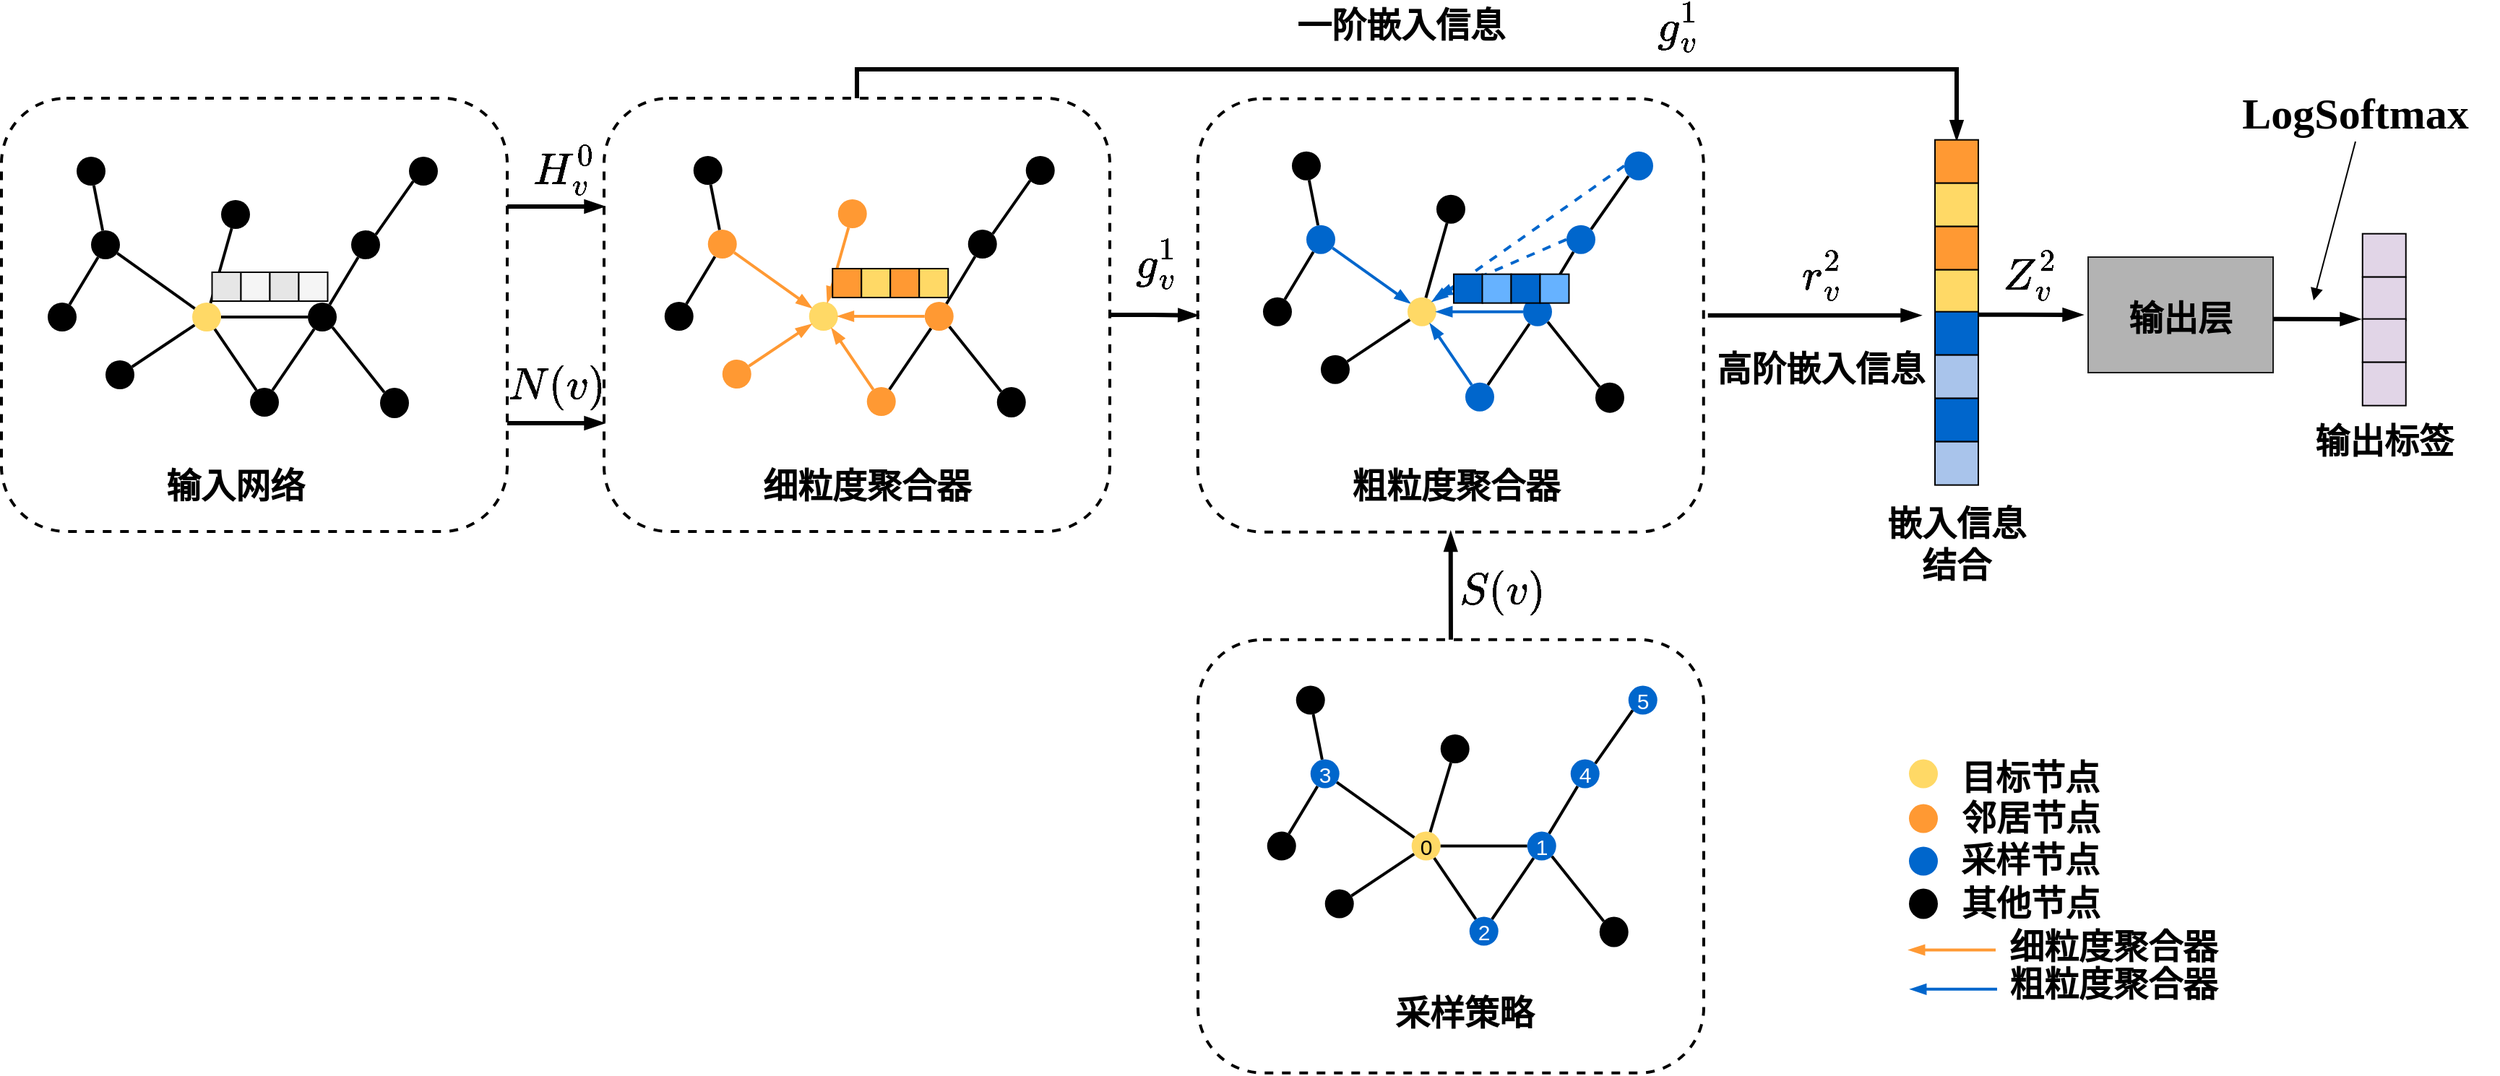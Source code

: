 <mxfile version="16.6.3" type="github">
  <diagram id="iieVheR3wLpvFdgMA_LG" name="Page-1">
    <mxGraphModel dx="1861" dy="934" grid="1" gridSize="10" guides="1" tooltips="1" connect="1" arrows="1" fold="1" page="1" pageScale="1" pageWidth="1654" pageHeight="1169" math="1" shadow="0">
      <root>
        <mxCell id="0" />
        <mxCell id="1" parent="0" />
        <mxCell id="rV2gyTp01KgFeFo_tIqa-158" value="" style="rounded=1;whiteSpace=wrap;html=1;fillColor=none;strokeWidth=2;dashed=1;" vertex="1" parent="1">
          <mxGeometry x="1197.87" y="510.33" width="350" height="300" as="geometry" />
        </mxCell>
        <mxCell id="rV2gyTp01KgFeFo_tIqa-159" value="" style="rounded=1;whiteSpace=wrap;html=1;fillColor=none;strokeWidth=2;shadow=0;sketch=0;glass=0;dashed=1;" vertex="1" parent="1">
          <mxGeometry x="787" y="510" width="350" height="300" as="geometry" />
        </mxCell>
        <mxCell id="rV2gyTp01KgFeFo_tIqa-160" value="" style="edgeStyle=none;rounded=0;orthogonalLoop=1;jettySize=auto;html=1;endArrow=none;endFill=0;fillColor=#e1d5e7;startArrow=none;startFill=0;strokeWidth=2;fillOpacity=100;" edge="1" parent="1" source="rV2gyTp01KgFeFo_tIqa-161" target="rV2gyTp01KgFeFo_tIqa-168">
          <mxGeometry relative="1" as="geometry" />
        </mxCell>
        <mxCell id="rV2gyTp01KgFeFo_tIqa-161" value="" style="ellipse;whiteSpace=wrap;html=1;strokeColor=none;fillColor=#FFD966;fillOpacity=100;" vertex="1" parent="1">
          <mxGeometry x="502" y="651.5" width="20" height="20" as="geometry" />
        </mxCell>
        <mxCell id="rV2gyTp01KgFeFo_tIqa-162" value="" style="rounded=0;orthogonalLoop=1;jettySize=auto;html=1;endArrow=none;endFill=0;fillColor=#e1d5e7;strokeWidth=2;startArrow=none;startFill=0;fillOpacity=100;" edge="1" parent="1" source="rV2gyTp01KgFeFo_tIqa-163" target="rV2gyTp01KgFeFo_tIqa-161">
          <mxGeometry relative="1" as="geometry" />
        </mxCell>
        <mxCell id="rV2gyTp01KgFeFo_tIqa-163" value="" style="ellipse;whiteSpace=wrap;html=1;strokeColor=none;fillOpacity=100;fillColor=#000000;" vertex="1" parent="1">
          <mxGeometry x="542" y="710.5" width="20" height="20" as="geometry" />
        </mxCell>
        <mxCell id="rV2gyTp01KgFeFo_tIqa-164" value="" style="edgeStyle=none;rounded=0;orthogonalLoop=1;jettySize=auto;html=1;endArrow=none;endFill=0;fillColor=#e1d5e7;startArrow=none;startFill=0;strokeWidth=2;fillOpacity=100;" edge="1" parent="1" source="rV2gyTp01KgFeFo_tIqa-166" target="rV2gyTp01KgFeFo_tIqa-161">
          <mxGeometry relative="1" as="geometry" />
        </mxCell>
        <mxCell id="rV2gyTp01KgFeFo_tIqa-165" value="" style="edgeStyle=none;rounded=0;orthogonalLoop=1;jettySize=auto;html=1;endArrow=none;endFill=0;fillColor=#e1d5e7;startArrow=none;startFill=0;strokeWidth=2;fillOpacity=100;" edge="1" parent="1" source="rV2gyTp01KgFeFo_tIqa-166" target="rV2gyTp01KgFeFo_tIqa-163">
          <mxGeometry relative="1" as="geometry" />
        </mxCell>
        <mxCell id="rV2gyTp01KgFeFo_tIqa-166" value="" style="ellipse;whiteSpace=wrap;html=1;strokeColor=none;fillOpacity=100;fillColor=#000000;" vertex="1" parent="1">
          <mxGeometry x="582" y="651.5" width="20" height="20" as="geometry" />
        </mxCell>
        <mxCell id="rV2gyTp01KgFeFo_tIqa-167" value="" style="edgeStyle=none;rounded=0;orthogonalLoop=1;jettySize=auto;html=1;endArrow=none;endFill=0;fillColor=#dae8fc;startArrow=none;startFill=0;strokeWidth=2;fillOpacity=100;" edge="1" parent="1" source="rV2gyTp01KgFeFo_tIqa-168" target="rV2gyTp01KgFeFo_tIqa-177">
          <mxGeometry relative="1" as="geometry" />
        </mxCell>
        <mxCell id="rV2gyTp01KgFeFo_tIqa-168" value="" style="ellipse;whiteSpace=wrap;html=1;strokeColor=none;fillOpacity=100;fillColor=#000000;" vertex="1" parent="1">
          <mxGeometry x="432" y="601.5" width="20" height="20" as="geometry" />
        </mxCell>
        <mxCell id="rV2gyTp01KgFeFo_tIqa-169" value="" style="edgeStyle=none;rounded=0;orthogonalLoop=1;jettySize=auto;html=1;endArrow=none;endFill=0;fillColor=#e1d5e7;strokeWidth=2;fillOpacity=100;" edge="1" parent="1" source="rV2gyTp01KgFeFo_tIqa-170" target="rV2gyTp01KgFeFo_tIqa-161">
          <mxGeometry relative="1" as="geometry" />
        </mxCell>
        <mxCell id="rV2gyTp01KgFeFo_tIqa-170" value="" style="ellipse;whiteSpace=wrap;html=1;strokeColor=none;fillOpacity=100;fillColor=#000000;" vertex="1" parent="1">
          <mxGeometry x="442" y="691.5" width="20" height="20" as="geometry" />
        </mxCell>
        <mxCell id="rV2gyTp01KgFeFo_tIqa-171" value="" style="edgeStyle=none;rounded=0;orthogonalLoop=1;jettySize=auto;html=1;endArrow=none;endFill=0;fillColor=#e1d5e7;strokeWidth=2;fillOpacity=100;" edge="1" parent="1" source="rV2gyTp01KgFeFo_tIqa-172" target="rV2gyTp01KgFeFo_tIqa-161">
          <mxGeometry relative="1" as="geometry" />
        </mxCell>
        <mxCell id="rV2gyTp01KgFeFo_tIqa-172" value="" style="ellipse;whiteSpace=wrap;html=1;strokeColor=none;fillOpacity=100;fillColor=#000000;" vertex="1" parent="1">
          <mxGeometry x="522" y="580.5" width="20" height="20" as="geometry" />
        </mxCell>
        <mxCell id="rV2gyTp01KgFeFo_tIqa-173" value="" style="edgeStyle=none;rounded=0;orthogonalLoop=1;jettySize=auto;html=1;endArrow=none;endFill=0;fillColor=#dae8fc;strokeWidth=2;fillOpacity=100;" edge="1" parent="1" source="rV2gyTp01KgFeFo_tIqa-174" target="rV2gyTp01KgFeFo_tIqa-168">
          <mxGeometry relative="1" as="geometry" />
        </mxCell>
        <mxCell id="rV2gyTp01KgFeFo_tIqa-174" value="" style="ellipse;whiteSpace=wrap;html=1;strokeColor=none;fillColor=#000000;direction=south;fillOpacity=100;" vertex="1" parent="1">
          <mxGeometry x="422" y="550.5" width="20" height="20" as="geometry" />
        </mxCell>
        <mxCell id="rV2gyTp01KgFeFo_tIqa-175" value="" style="edgeStyle=none;rounded=0;orthogonalLoop=1;jettySize=auto;html=1;endArrow=none;endFill=0;fillColor=#dae8fc;strokeWidth=2;fillOpacity=100;" edge="1" parent="1" source="rV2gyTp01KgFeFo_tIqa-176" target="rV2gyTp01KgFeFo_tIqa-166">
          <mxGeometry relative="1" as="geometry" />
        </mxCell>
        <mxCell id="rV2gyTp01KgFeFo_tIqa-176" value="" style="ellipse;whiteSpace=wrap;html=1;strokeColor=none;fillOpacity=100;fillColor=#000000;" vertex="1" parent="1">
          <mxGeometry x="612" y="601.5" width="20" height="20" as="geometry" />
        </mxCell>
        <mxCell id="rV2gyTp01KgFeFo_tIqa-177" value="" style="ellipse;whiteSpace=wrap;html=1;strokeColor=none;fillColor=#000000;fillOpacity=100;" vertex="1" parent="1">
          <mxGeometry x="402" y="651.5" width="20" height="20" as="geometry" />
        </mxCell>
        <mxCell id="rV2gyTp01KgFeFo_tIqa-178" value="" style="ellipse;whiteSpace=wrap;html=1;strokeColor=none;fillColor=#000000;fillOpacity=100;" vertex="1" parent="1">
          <mxGeometry x="632" y="710.5" width="20" height="21" as="geometry" />
        </mxCell>
        <mxCell id="rV2gyTp01KgFeFo_tIqa-179" value="" style="endArrow=none;html=1;strokeWidth=2;exitX=1;exitY=1;exitDx=0;exitDy=0;entryX=0;entryY=0;entryDx=0;entryDy=0;endFill=0;startArrow=none;startFill=0;fillOpacity=100;" edge="1" parent="1" source="rV2gyTp01KgFeFo_tIqa-166" target="rV2gyTp01KgFeFo_tIqa-178">
          <mxGeometry width="50" height="50" relative="1" as="geometry">
            <mxPoint x="602" y="700.5" as="sourcePoint" />
            <mxPoint x="637" y="744.5" as="targetPoint" />
          </mxGeometry>
        </mxCell>
        <mxCell id="rV2gyTp01KgFeFo_tIqa-180" value="" style="ellipse;whiteSpace=wrap;html=1;strokeColor=none;fillOpacity=100;fillColor=#000000;" vertex="1" parent="1">
          <mxGeometry x="652" y="550.5" width="20" height="20" as="geometry" />
        </mxCell>
        <mxCell id="rV2gyTp01KgFeFo_tIqa-181" value="" style="endArrow=none;startArrow=none;html=1;strokeWidth=2;exitX=1;exitY=0;exitDx=0;exitDy=0;entryX=0;entryY=1;entryDx=0;entryDy=0;startFill=0;endFill=0;fillOpacity=100;" edge="1" parent="1" source="rV2gyTp01KgFeFo_tIqa-176" target="rV2gyTp01KgFeFo_tIqa-180">
          <mxGeometry width="50" height="50" relative="1" as="geometry">
            <mxPoint x="642" y="621.5" as="sourcePoint" />
            <mxPoint x="692" y="571.5" as="targetPoint" />
          </mxGeometry>
        </mxCell>
        <mxCell id="rV2gyTp01KgFeFo_tIqa-182" style="edgeStyle=orthogonalEdgeStyle;rounded=0;orthogonalLoop=1;jettySize=auto;html=1;exitX=1;exitY=0.75;exitDx=0;exitDy=0;entryX=0;entryY=0.75;entryDx=0;entryDy=0;startArrow=none;startFill=0;endArrow=blockThin;endFill=1;strokeColor=#000000;strokeWidth=3;fillColor=#ffffff;" edge="1" parent="1" source="rV2gyTp01KgFeFo_tIqa-184" target="rV2gyTp01KgFeFo_tIqa-159">
          <mxGeometry relative="1" as="geometry" />
        </mxCell>
        <mxCell id="rV2gyTp01KgFeFo_tIqa-183" style="edgeStyle=orthogonalEdgeStyle;rounded=0;orthogonalLoop=1;jettySize=auto;html=1;exitX=1;exitY=0.25;exitDx=0;exitDy=0;entryX=0;entryY=0.25;entryDx=0;entryDy=0;startArrow=none;startFill=0;endArrow=blockThin;endFill=1;strokeColor=#000000;strokeWidth=3;fillColor=#ffffff;" edge="1" parent="1" source="rV2gyTp01KgFeFo_tIqa-184" target="rV2gyTp01KgFeFo_tIqa-159">
          <mxGeometry relative="1" as="geometry" />
        </mxCell>
        <mxCell id="rV2gyTp01KgFeFo_tIqa-184" value="" style="rounded=1;whiteSpace=wrap;html=1;fillColor=none;strokeWidth=2;dashed=1;" vertex="1" parent="1">
          <mxGeometry x="370" y="510" width="350" height="300" as="geometry" />
        </mxCell>
        <mxCell id="rV2gyTp01KgFeFo_tIqa-185" value="&lt;b&gt;&lt;font style=&quot;font-size: 24px&quot;&gt;输入网络&lt;/font&gt;&lt;/b&gt;" style="text;html=1;strokeColor=none;fillColor=none;align=center;verticalAlign=middle;whiteSpace=wrap;rounded=0;" vertex="1" parent="1">
          <mxGeometry x="418.25" y="768.83" width="227.5" height="20" as="geometry" />
        </mxCell>
        <mxCell id="rV2gyTp01KgFeFo_tIqa-186" value="&lt;b&gt;&lt;font style=&quot;font-size: 24px&quot;&gt;细粒度聚合器&lt;/font&gt;&lt;/b&gt;" style="text;html=1;strokeColor=none;fillColor=none;align=center;verticalAlign=middle;whiteSpace=wrap;rounded=0;" vertex="1" parent="1">
          <mxGeometry x="810" y="768.83" width="317.6" height="20" as="geometry" />
        </mxCell>
        <mxCell id="rV2gyTp01KgFeFo_tIqa-187" style="edgeStyle=orthogonalEdgeStyle;rounded=0;orthogonalLoop=1;jettySize=auto;html=1;exitX=0.5;exitY=0;exitDx=0;exitDy=0;entryX=0.5;entryY=0;entryDx=0;entryDy=0;startArrow=none;startFill=0;endArrow=blockThin;endFill=1;strokeColor=#000000;strokeWidth=3;fillColor=#ffffff;" edge="1" parent="1" source="rV2gyTp01KgFeFo_tIqa-159" target="rV2gyTp01KgFeFo_tIqa-193">
          <mxGeometry relative="1" as="geometry" />
        </mxCell>
        <mxCell id="rV2gyTp01KgFeFo_tIqa-188" style="edgeStyle=orthogonalEdgeStyle;rounded=0;orthogonalLoop=1;jettySize=auto;html=1;exitX=1;exitY=0.5;exitDx=0;exitDy=0;entryX=0;entryY=0.5;entryDx=0;entryDy=0;startArrow=none;startFill=0;endArrow=blockThin;endFill=1;strokeColor=#000000;strokeWidth=3;fillColor=#ffffff;" edge="1" parent="1" source="rV2gyTp01KgFeFo_tIqa-159" target="rV2gyTp01KgFeFo_tIqa-158">
          <mxGeometry relative="1" as="geometry" />
        </mxCell>
        <mxCell id="rV2gyTp01KgFeFo_tIqa-189" value="&lt;font size=&quot;1&quot;&gt;&lt;b style=&quot;font-size: 24px&quot;&gt;粗粒度聚合器&lt;/b&gt;&lt;/font&gt;" style="text;html=1;strokeColor=none;fillColor=none;align=center;verticalAlign=middle;whiteSpace=wrap;rounded=0;" vertex="1" parent="1">
          <mxGeometry x="1197.99" y="768.83" width="356.7" height="20" as="geometry" />
        </mxCell>
        <mxCell id="rV2gyTp01KgFeFo_tIqa-190" value="&lt;font size=&quot;1&quot;&gt;&lt;b style=&quot;font-size: 24px&quot;&gt;一阶嵌入信息&lt;/b&gt;&lt;/font&gt;" style="text;html=1;strokeColor=none;fillColor=none;align=center;verticalAlign=middle;whiteSpace=wrap;rounded=0;" vertex="1" parent="1">
          <mxGeometry x="1190" y="450" width="296.74" height="20" as="geometry" />
        </mxCell>
        <mxCell id="rV2gyTp01KgFeFo_tIqa-191" value="&lt;font face=&quot;Times New Roman&quot; size=&quot;1&quot;&gt;&lt;b style=&quot;font-size: 24px&quot;&gt;高阶嵌入信息&lt;/b&gt;&lt;/font&gt;" style="text;html=1;strokeColor=none;fillColor=none;align=center;verticalAlign=middle;whiteSpace=wrap;rounded=0;strokeWidth=4;" vertex="1" parent="1">
          <mxGeometry x="1554.21" y="687.83" width="150" height="20" as="geometry" />
        </mxCell>
        <mxCell id="rV2gyTp01KgFeFo_tIqa-192" value="&lt;font face=&quot;Times New Roman&quot; size=&quot;1&quot;&gt;&lt;b style=&quot;font-size: 24px&quot;&gt;嵌入信息结合&lt;/b&gt;&lt;/font&gt;" style="text;html=1;strokeColor=none;fillColor=none;align=center;verticalAlign=middle;whiteSpace=wrap;rounded=0;" vertex="1" parent="1">
          <mxGeometry x="1671.12" y="810" width="103.75" height="18.33" as="geometry" />
        </mxCell>
        <mxCell id="rV2gyTp01KgFeFo_tIqa-193" value="" style="whiteSpace=wrap;html=1;aspect=fixed;strokeWidth=1;fillColor=#FF9933;" vertex="1" parent="1">
          <mxGeometry x="1708" y="538.83" width="30" height="30" as="geometry" />
        </mxCell>
        <mxCell id="rV2gyTp01KgFeFo_tIqa-194" value="" style="whiteSpace=wrap;html=1;aspect=fixed;strokeWidth=1;fillColor=#FFD966;" vertex="1" parent="1">
          <mxGeometry x="1708" y="568.83" width="30" height="30" as="geometry" />
        </mxCell>
        <mxCell id="rV2gyTp01KgFeFo_tIqa-195" value="" style="whiteSpace=wrap;html=1;aspect=fixed;strokeWidth=1;fillColor=#FF9933;" vertex="1" parent="1">
          <mxGeometry x="1708" y="598.83" width="30" height="30" as="geometry" />
        </mxCell>
        <mxCell id="rV2gyTp01KgFeFo_tIqa-196" value="" style="whiteSpace=wrap;html=1;aspect=fixed;strokeWidth=1;fillColor=#FFD966;" vertex="1" parent="1">
          <mxGeometry x="1708" y="628.83" width="30" height="30" as="geometry" />
        </mxCell>
        <mxCell id="rV2gyTp01KgFeFo_tIqa-197" value="" style="whiteSpace=wrap;html=1;aspect=fixed;strokeWidth=1;fillColor=#0066CC;" vertex="1" parent="1">
          <mxGeometry x="1708" y="657.83" width="30" height="30" as="geometry" />
        </mxCell>
        <mxCell id="rV2gyTp01KgFeFo_tIqa-198" value="" style="whiteSpace=wrap;html=1;aspect=fixed;strokeWidth=1;fillColor=#A9C4EB;" vertex="1" parent="1">
          <mxGeometry x="1708" y="687.83" width="30" height="30" as="geometry" />
        </mxCell>
        <mxCell id="rV2gyTp01KgFeFo_tIqa-199" value="" style="whiteSpace=wrap;html=1;aspect=fixed;strokeWidth=1;fillColor=#0066CC;" vertex="1" parent="1">
          <mxGeometry x="1708" y="717.83" width="30" height="30" as="geometry" />
        </mxCell>
        <mxCell id="rV2gyTp01KgFeFo_tIqa-200" value="" style="whiteSpace=wrap;html=1;aspect=fixed;strokeWidth=1;fillColor=#A9C4EB;" vertex="1" parent="1">
          <mxGeometry x="1708" y="747.83" width="30" height="30" as="geometry" />
        </mxCell>
        <mxCell id="rV2gyTp01KgFeFo_tIqa-201" value="" style="whiteSpace=wrap;html=1;aspect=fixed;strokeWidth=1;fillColor=#e1d5e7;" vertex="1" parent="1">
          <mxGeometry x="2003.88" y="603.83" width="30" height="30" as="geometry" />
        </mxCell>
        <mxCell id="rV2gyTp01KgFeFo_tIqa-202" value="" style="whiteSpace=wrap;html=1;aspect=fixed;strokeWidth=1;fillColor=#e1d5e7;" vertex="1" parent="1">
          <mxGeometry x="2003.88" y="633.83" width="30" height="30" as="geometry" />
        </mxCell>
        <mxCell id="rV2gyTp01KgFeFo_tIqa-203" value="" style="whiteSpace=wrap;html=1;aspect=fixed;strokeWidth=1;fillColor=#e1d5e7;" vertex="1" parent="1">
          <mxGeometry x="2003.88" y="662.83" width="30" height="30" as="geometry" />
        </mxCell>
        <mxCell id="rV2gyTp01KgFeFo_tIqa-204" value="" style="whiteSpace=wrap;html=1;aspect=fixed;strokeWidth=1;fillColor=#e1d5e7;" vertex="1" parent="1">
          <mxGeometry x="2003.88" y="692.83" width="30" height="30" as="geometry" />
        </mxCell>
        <mxCell id="rV2gyTp01KgFeFo_tIqa-205" style="edgeStyle=orthogonalEdgeStyle;rounded=0;orthogonalLoop=1;jettySize=auto;html=1;exitX=0.5;exitY=1;exitDx=0;exitDy=0;entryX=0.5;entryY=0;entryDx=0;entryDy=0;startArrow=blockThin;startFill=1;endArrow=none;endFill=0;strokeColor=#000000;strokeWidth=3;fillColor=#ffffff;" edge="1" parent="1" source="rV2gyTp01KgFeFo_tIqa-158" target="rV2gyTp01KgFeFo_tIqa-207">
          <mxGeometry relative="1" as="geometry" />
        </mxCell>
        <mxCell id="rV2gyTp01KgFeFo_tIqa-206" style="edgeStyle=orthogonalEdgeStyle;rounded=0;orthogonalLoop=1;jettySize=auto;html=1;exitX=1;exitY=0.5;exitDx=0;exitDy=0;startArrow=none;startFill=0;endArrow=blockThin;endFill=1;strokeColor=#000000;strokeWidth=3;fillColor=#ffffff;" edge="1" parent="1">
          <mxGeometry relative="1" as="geometry">
            <mxPoint x="1698" y="660.333" as="targetPoint" />
            <mxPoint x="1550.87" y="660.33" as="sourcePoint" />
          </mxGeometry>
        </mxCell>
        <mxCell id="rV2gyTp01KgFeFo_tIqa-207" value="" style="rounded=1;whiteSpace=wrap;html=1;fillColor=none;strokeWidth=2;dashed=1;" vertex="1" parent="1">
          <mxGeometry x="1197.99" y="884.88" width="350" height="300" as="geometry" />
        </mxCell>
        <mxCell id="rV2gyTp01KgFeFo_tIqa-208" value="&lt;font face=&quot;Times New Roman&quot; size=&quot;1&quot;&gt;&lt;b style=&quot;font-size: 24px&quot;&gt;采样策略&lt;/b&gt;&lt;/font&gt;" style="text;html=1;strokeColor=none;fillColor=none;align=center;verticalAlign=middle;whiteSpace=wrap;rounded=0;" vertex="1" parent="1">
          <mxGeometry x="1252.1" y="1133.51" width="260.89" height="20" as="geometry" />
        </mxCell>
        <mxCell id="rV2gyTp01KgFeFo_tIqa-209" value="" style="edgeStyle=none;rounded=0;orthogonalLoop=1;jettySize=auto;html=1;endArrow=none;endFill=0;fillColor=#e1d5e7;startArrow=blockThin;startFill=1;strokeWidth=2;fillOpacity=100;strokeColor=#FF9933;" edge="1" parent="1" source="rV2gyTp01KgFeFo_tIqa-210" target="rV2gyTp01KgFeFo_tIqa-217">
          <mxGeometry relative="1" as="geometry" />
        </mxCell>
        <mxCell id="rV2gyTp01KgFeFo_tIqa-210" value="" style="ellipse;whiteSpace=wrap;html=1;strokeColor=none;fillColor=#FFD966;fillOpacity=100;" vertex="1" parent="1">
          <mxGeometry x="928.87" y="651" width="20" height="20" as="geometry" />
        </mxCell>
        <mxCell id="rV2gyTp01KgFeFo_tIqa-211" value="" style="rounded=0;orthogonalLoop=1;jettySize=auto;html=1;endArrow=blockThin;endFill=1;fillColor=#e1d5e7;strokeWidth=2;startArrow=none;startFill=0;fillOpacity=100;strokeColor=#FF9933;" edge="1" parent="1" source="rV2gyTp01KgFeFo_tIqa-212" target="rV2gyTp01KgFeFo_tIqa-210">
          <mxGeometry relative="1" as="geometry" />
        </mxCell>
        <mxCell id="rV2gyTp01KgFeFo_tIqa-212" value="" style="ellipse;whiteSpace=wrap;html=1;strokeColor=none;fillOpacity=100;fillColor=#FF9933;" vertex="1" parent="1">
          <mxGeometry x="968.87" y="710" width="20" height="20" as="geometry" />
        </mxCell>
        <mxCell id="rV2gyTp01KgFeFo_tIqa-213" value="" style="edgeStyle=none;rounded=0;orthogonalLoop=1;jettySize=auto;html=1;endArrow=blockThin;endFill=1;fillColor=#e1d5e7;startArrow=none;startFill=0;strokeWidth=2;fillOpacity=100;strokeColor=#FF9933;" edge="1" parent="1" source="rV2gyTp01KgFeFo_tIqa-215" target="rV2gyTp01KgFeFo_tIqa-210">
          <mxGeometry relative="1" as="geometry" />
        </mxCell>
        <mxCell id="rV2gyTp01KgFeFo_tIqa-214" value="" style="edgeStyle=none;rounded=0;orthogonalLoop=1;jettySize=auto;html=1;endArrow=none;endFill=0;fillColor=#e1d5e7;startArrow=none;startFill=0;strokeWidth=2;fillOpacity=100;" edge="1" parent="1" source="rV2gyTp01KgFeFo_tIqa-215" target="rV2gyTp01KgFeFo_tIqa-212">
          <mxGeometry relative="1" as="geometry" />
        </mxCell>
        <mxCell id="rV2gyTp01KgFeFo_tIqa-215" value="" style="ellipse;whiteSpace=wrap;html=1;strokeColor=none;fillOpacity=100;fillColor=#FF9933;" vertex="1" parent="1">
          <mxGeometry x="1008.87" y="651" width="20" height="20" as="geometry" />
        </mxCell>
        <mxCell id="rV2gyTp01KgFeFo_tIqa-216" value="" style="edgeStyle=none;rounded=0;orthogonalLoop=1;jettySize=auto;html=1;endArrow=none;endFill=0;fillColor=#dae8fc;startArrow=none;startFill=0;strokeWidth=2;fillOpacity=100;" edge="1" parent="1" source="rV2gyTp01KgFeFo_tIqa-217" target="rV2gyTp01KgFeFo_tIqa-226">
          <mxGeometry relative="1" as="geometry" />
        </mxCell>
        <mxCell id="rV2gyTp01KgFeFo_tIqa-217" value="" style="ellipse;whiteSpace=wrap;html=1;strokeColor=none;fillOpacity=100;fillColor=#FF9933;" vertex="1" parent="1">
          <mxGeometry x="858.87" y="601" width="20" height="20" as="geometry" />
        </mxCell>
        <mxCell id="rV2gyTp01KgFeFo_tIqa-218" value="" style="edgeStyle=none;rounded=0;orthogonalLoop=1;jettySize=auto;html=1;endArrow=blockThin;endFill=1;fillColor=#e1d5e7;strokeWidth=2;fillOpacity=100;strokeColor=#FF9933;" edge="1" parent="1" source="rV2gyTp01KgFeFo_tIqa-219" target="rV2gyTp01KgFeFo_tIqa-210">
          <mxGeometry relative="1" as="geometry" />
        </mxCell>
        <mxCell id="rV2gyTp01KgFeFo_tIqa-219" value="" style="ellipse;whiteSpace=wrap;html=1;strokeColor=none;fillOpacity=100;fillColor=#FF9933;" vertex="1" parent="1">
          <mxGeometry x="868.87" y="691" width="20" height="20" as="geometry" />
        </mxCell>
        <mxCell id="rV2gyTp01KgFeFo_tIqa-220" value="" style="edgeStyle=none;rounded=0;orthogonalLoop=1;jettySize=auto;html=1;endArrow=blockThin;endFill=1;fillColor=#e1d5e7;strokeWidth=2;fillOpacity=100;strokeColor=#FF9933;" edge="1" parent="1" source="rV2gyTp01KgFeFo_tIqa-221" target="rV2gyTp01KgFeFo_tIqa-210">
          <mxGeometry relative="1" as="geometry" />
        </mxCell>
        <mxCell id="rV2gyTp01KgFeFo_tIqa-221" value="" style="ellipse;whiteSpace=wrap;html=1;strokeColor=none;fillOpacity=100;fillColor=#FF9933;" vertex="1" parent="1">
          <mxGeometry x="948.87" y="580" width="20" height="20" as="geometry" />
        </mxCell>
        <mxCell id="rV2gyTp01KgFeFo_tIqa-222" value="" style="edgeStyle=none;rounded=0;orthogonalLoop=1;jettySize=auto;html=1;endArrow=none;endFill=0;fillColor=#dae8fc;strokeWidth=2;fillOpacity=100;" edge="1" parent="1" source="rV2gyTp01KgFeFo_tIqa-223" target="rV2gyTp01KgFeFo_tIqa-217">
          <mxGeometry relative="1" as="geometry" />
        </mxCell>
        <mxCell id="rV2gyTp01KgFeFo_tIqa-223" value="" style="ellipse;whiteSpace=wrap;html=1;strokeColor=none;fillColor=#000000;direction=south;fillOpacity=100;" vertex="1" parent="1">
          <mxGeometry x="848.87" y="550" width="20" height="20" as="geometry" />
        </mxCell>
        <mxCell id="rV2gyTp01KgFeFo_tIqa-224" value="" style="edgeStyle=none;rounded=0;orthogonalLoop=1;jettySize=auto;html=1;endArrow=none;endFill=0;fillColor=#dae8fc;strokeWidth=2;fillOpacity=100;" edge="1" parent="1" source="rV2gyTp01KgFeFo_tIqa-225" target="rV2gyTp01KgFeFo_tIqa-215">
          <mxGeometry relative="1" as="geometry" />
        </mxCell>
        <mxCell id="rV2gyTp01KgFeFo_tIqa-225" value="" style="ellipse;whiteSpace=wrap;html=1;strokeColor=none;fillOpacity=100;fillColor=#000000;" vertex="1" parent="1">
          <mxGeometry x="1038.87" y="601" width="20" height="20" as="geometry" />
        </mxCell>
        <mxCell id="rV2gyTp01KgFeFo_tIqa-226" value="" style="ellipse;whiteSpace=wrap;html=1;strokeColor=none;fillColor=#000000;fillOpacity=100;" vertex="1" parent="1">
          <mxGeometry x="828.87" y="651" width="20" height="20" as="geometry" />
        </mxCell>
        <mxCell id="rV2gyTp01KgFeFo_tIqa-227" value="" style="ellipse;whiteSpace=wrap;html=1;strokeColor=none;fillColor=#000000;fillOpacity=100;" vertex="1" parent="1">
          <mxGeometry x="1058.87" y="710" width="20" height="21" as="geometry" />
        </mxCell>
        <mxCell id="rV2gyTp01KgFeFo_tIqa-228" value="" style="endArrow=none;html=1;strokeWidth=2;exitX=1;exitY=1;exitDx=0;exitDy=0;entryX=0;entryY=0;entryDx=0;entryDy=0;endFill=0;startArrow=none;startFill=0;fillOpacity=100;" edge="1" parent="1" source="rV2gyTp01KgFeFo_tIqa-215" target="rV2gyTp01KgFeFo_tIqa-227">
          <mxGeometry width="50" height="50" relative="1" as="geometry">
            <mxPoint x="1028.87" y="700" as="sourcePoint" />
            <mxPoint x="1063.87" y="744" as="targetPoint" />
          </mxGeometry>
        </mxCell>
        <mxCell id="rV2gyTp01KgFeFo_tIqa-229" value="" style="ellipse;whiteSpace=wrap;html=1;strokeColor=none;fillOpacity=100;fillColor=#000000;" vertex="1" parent="1">
          <mxGeometry x="1078.87" y="550" width="20" height="20" as="geometry" />
        </mxCell>
        <mxCell id="rV2gyTp01KgFeFo_tIqa-230" value="" style="endArrow=none;startArrow=none;html=1;strokeWidth=2;exitX=1;exitY=0;exitDx=0;exitDy=0;entryX=0;entryY=1;entryDx=0;entryDy=0;startFill=0;endFill=0;fillOpacity=100;" edge="1" parent="1" source="rV2gyTp01KgFeFo_tIqa-225" target="rV2gyTp01KgFeFo_tIqa-229">
          <mxGeometry width="50" height="50" relative="1" as="geometry">
            <mxPoint x="1068.87" y="621" as="sourcePoint" />
            <mxPoint x="1118.87" y="571" as="targetPoint" />
          </mxGeometry>
        </mxCell>
        <mxCell id="rV2gyTp01KgFeFo_tIqa-231" value="" style="edgeStyle=none;rounded=0;orthogonalLoop=1;jettySize=auto;html=1;endArrow=none;endFill=0;fillColor=#e1d5e7;startArrow=blockThin;startFill=1;strokeWidth=2;fillOpacity=100;strokeColor=#0066CC;" edge="1" parent="1" source="rV2gyTp01KgFeFo_tIqa-232" target="rV2gyTp01KgFeFo_tIqa-239">
          <mxGeometry relative="1" as="geometry" />
        </mxCell>
        <mxCell id="rV2gyTp01KgFeFo_tIqa-232" value="" style="ellipse;whiteSpace=wrap;html=1;strokeColor=none;fillColor=#FFD966;fillOpacity=100;" vertex="1" parent="1">
          <mxGeometry x="1342.99" y="647.83" width="20" height="20" as="geometry" />
        </mxCell>
        <mxCell id="rV2gyTp01KgFeFo_tIqa-233" value="" style="rounded=0;orthogonalLoop=1;jettySize=auto;html=1;endArrow=blockThin;endFill=1;fillColor=#e1d5e7;strokeWidth=2;fillOpacity=100;strokeColor=#0066CC;" edge="1" parent="1" source="rV2gyTp01KgFeFo_tIqa-234" target="rV2gyTp01KgFeFo_tIqa-232">
          <mxGeometry relative="1" as="geometry" />
        </mxCell>
        <mxCell id="rV2gyTp01KgFeFo_tIqa-234" value="" style="ellipse;whiteSpace=wrap;html=1;strokeColor=none;fillColor=#0066CC;fillOpacity=100;" vertex="1" parent="1">
          <mxGeometry x="1382.99" y="706.83" width="20" height="20" as="geometry" />
        </mxCell>
        <mxCell id="rV2gyTp01KgFeFo_tIqa-235" value="" style="edgeStyle=none;rounded=0;orthogonalLoop=1;jettySize=auto;html=1;endArrow=blockThin;endFill=1;fillColor=#e1d5e7;startArrow=none;startFill=0;strokeWidth=2;fillOpacity=100;strokeColor=#0066CC;" edge="1" parent="1" source="rV2gyTp01KgFeFo_tIqa-237" target="rV2gyTp01KgFeFo_tIqa-232">
          <mxGeometry relative="1" as="geometry" />
        </mxCell>
        <mxCell id="rV2gyTp01KgFeFo_tIqa-236" value="" style="edgeStyle=none;rounded=0;orthogonalLoop=1;jettySize=auto;html=1;endArrow=none;endFill=0;fillColor=#e1d5e7;startArrow=none;startFill=0;strokeWidth=2;fillOpacity=100;" edge="1" parent="1" source="rV2gyTp01KgFeFo_tIqa-237" target="rV2gyTp01KgFeFo_tIqa-234">
          <mxGeometry relative="1" as="geometry" />
        </mxCell>
        <mxCell id="rV2gyTp01KgFeFo_tIqa-237" value="" style="ellipse;whiteSpace=wrap;html=1;strokeColor=none;fillColor=#0066CC;fillOpacity=100;" vertex="1" parent="1">
          <mxGeometry x="1422.99" y="647.83" width="20" height="20" as="geometry" />
        </mxCell>
        <mxCell id="rV2gyTp01KgFeFo_tIqa-238" value="" style="edgeStyle=none;rounded=0;orthogonalLoop=1;jettySize=auto;html=1;endArrow=none;endFill=0;fillColor=#dae8fc;startArrow=none;startFill=0;strokeWidth=2;fillOpacity=100;" edge="1" parent="1" source="rV2gyTp01KgFeFo_tIqa-239" target="rV2gyTp01KgFeFo_tIqa-248">
          <mxGeometry relative="1" as="geometry" />
        </mxCell>
        <mxCell id="rV2gyTp01KgFeFo_tIqa-239" value="" style="ellipse;whiteSpace=wrap;html=1;strokeColor=none;fillColor=#0066CC;fillOpacity=100;" vertex="1" parent="1">
          <mxGeometry x="1272.99" y="597.83" width="20" height="20" as="geometry" />
        </mxCell>
        <mxCell id="rV2gyTp01KgFeFo_tIqa-240" value="" style="edgeStyle=none;rounded=0;orthogonalLoop=1;jettySize=auto;html=1;endArrow=none;endFill=0;fillColor=#e1d5e7;strokeWidth=2;fillOpacity=100;" edge="1" parent="1" source="rV2gyTp01KgFeFo_tIqa-241" target="rV2gyTp01KgFeFo_tIqa-232">
          <mxGeometry relative="1" as="geometry" />
        </mxCell>
        <mxCell id="rV2gyTp01KgFeFo_tIqa-241" value="" style="ellipse;whiteSpace=wrap;html=1;strokeColor=none;fillColor=#000000;fillOpacity=100;" vertex="1" parent="1">
          <mxGeometry x="1282.99" y="687.83" width="20" height="20" as="geometry" />
        </mxCell>
        <mxCell id="rV2gyTp01KgFeFo_tIqa-242" value="" style="edgeStyle=none;rounded=0;orthogonalLoop=1;jettySize=auto;html=1;endArrow=none;endFill=0;fillColor=#e1d5e7;strokeWidth=2;fillOpacity=100;" edge="1" parent="1" source="rV2gyTp01KgFeFo_tIqa-243" target="rV2gyTp01KgFeFo_tIqa-232">
          <mxGeometry relative="1" as="geometry" />
        </mxCell>
        <mxCell id="rV2gyTp01KgFeFo_tIqa-243" value="" style="ellipse;whiteSpace=wrap;html=1;strokeColor=none;fillColor=#000000;fillOpacity=100;" vertex="1" parent="1">
          <mxGeometry x="1362.99" y="576.83" width="20" height="20" as="geometry" />
        </mxCell>
        <mxCell id="rV2gyTp01KgFeFo_tIqa-244" value="" style="edgeStyle=none;rounded=0;orthogonalLoop=1;jettySize=auto;html=1;endArrow=none;endFill=0;fillColor=#dae8fc;strokeWidth=2;fillOpacity=100;" edge="1" parent="1" source="rV2gyTp01KgFeFo_tIqa-245" target="rV2gyTp01KgFeFo_tIqa-239">
          <mxGeometry relative="1" as="geometry" />
        </mxCell>
        <mxCell id="rV2gyTp01KgFeFo_tIqa-245" value="" style="ellipse;whiteSpace=wrap;html=1;strokeColor=none;fillColor=#000000;direction=south;fillOpacity=100;" vertex="1" parent="1">
          <mxGeometry x="1262.99" y="546.83" width="20" height="20" as="geometry" />
        </mxCell>
        <mxCell id="rV2gyTp01KgFeFo_tIqa-246" value="" style="edgeStyle=none;rounded=0;orthogonalLoop=1;jettySize=auto;html=1;endArrow=none;endFill=0;fillColor=#dae8fc;strokeWidth=2;fillOpacity=100;" edge="1" parent="1" source="rV2gyTp01KgFeFo_tIqa-247" target="rV2gyTp01KgFeFo_tIqa-237">
          <mxGeometry relative="1" as="geometry" />
        </mxCell>
        <mxCell id="rV2gyTp01KgFeFo_tIqa-247" value="" style="ellipse;whiteSpace=wrap;html=1;strokeColor=none;fillColor=#0066CC;fillOpacity=100;" vertex="1" parent="1">
          <mxGeometry x="1452.99" y="597.83" width="20" height="20" as="geometry" />
        </mxCell>
        <mxCell id="rV2gyTp01KgFeFo_tIqa-248" value="" style="ellipse;whiteSpace=wrap;html=1;strokeColor=none;fillColor=#000000;fillOpacity=100;" vertex="1" parent="1">
          <mxGeometry x="1242.99" y="647.83" width="20" height="20" as="geometry" />
        </mxCell>
        <mxCell id="rV2gyTp01KgFeFo_tIqa-249" value="" style="ellipse;whiteSpace=wrap;html=1;strokeColor=none;fillColor=#000000;fillOpacity=100;" vertex="1" parent="1">
          <mxGeometry x="1472.99" y="706.83" width="20" height="21" as="geometry" />
        </mxCell>
        <mxCell id="rV2gyTp01KgFeFo_tIqa-250" value="" style="endArrow=none;html=1;strokeWidth=2;exitX=1;exitY=1;exitDx=0;exitDy=0;entryX=0;entryY=0;entryDx=0;entryDy=0;endFill=0;startArrow=none;startFill=0;fillOpacity=100;" edge="1" parent="1" source="rV2gyTp01KgFeFo_tIqa-237" target="rV2gyTp01KgFeFo_tIqa-249">
          <mxGeometry width="50" height="50" relative="1" as="geometry">
            <mxPoint x="1442.99" y="696.83" as="sourcePoint" />
            <mxPoint x="1477.99" y="740.83" as="targetPoint" />
          </mxGeometry>
        </mxCell>
        <mxCell id="rV2gyTp01KgFeFo_tIqa-251" value="" style="ellipse;whiteSpace=wrap;html=1;strokeColor=none;fillColor=#0066CC;fillOpacity=100;" vertex="1" parent="1">
          <mxGeometry x="1492.99" y="546.83" width="20" height="20" as="geometry" />
        </mxCell>
        <mxCell id="rV2gyTp01KgFeFo_tIqa-252" value="" style="endArrow=none;startArrow=none;html=1;strokeWidth=2;exitX=1;exitY=0;exitDx=0;exitDy=0;entryX=0;entryY=1;entryDx=0;entryDy=0;startFill=0;endFill=0;fillOpacity=100;" edge="1" parent="1" source="rV2gyTp01KgFeFo_tIqa-247" target="rV2gyTp01KgFeFo_tIqa-251">
          <mxGeometry width="50" height="50" relative="1" as="geometry">
            <mxPoint x="1482.99" y="617.83" as="sourcePoint" />
            <mxPoint x="1532.99" y="567.83" as="targetPoint" />
          </mxGeometry>
        </mxCell>
        <mxCell id="rV2gyTp01KgFeFo_tIqa-253" value="" style="endArrow=blockThin;html=1;strokeWidth=2;exitX=0;exitY=0.5;exitDx=0;exitDy=0;endFill=1;dashed=1;fillOpacity=100;strokeColor=#0066CC;" edge="1" parent="1" source="rV2gyTp01KgFeFo_tIqa-247">
          <mxGeometry width="50" height="50" relative="1" as="geometry">
            <mxPoint x="1252.99" y="736.83" as="sourcePoint" />
            <mxPoint x="1362.99" y="646.83" as="targetPoint" />
          </mxGeometry>
        </mxCell>
        <mxCell id="rV2gyTp01KgFeFo_tIqa-254" value="" style="endArrow=blockThin;html=1;strokeWidth=2;exitX=0;exitY=0.5;exitDx=0;exitDy=0;endFill=1;dashed=1;entryX=1;entryY=0;entryDx=0;entryDy=0;fillOpacity=100;strokeColor=#0066CC;" edge="1" parent="1" source="rV2gyTp01KgFeFo_tIqa-251" target="rV2gyTp01KgFeFo_tIqa-232">
          <mxGeometry width="50" height="50" relative="1" as="geometry">
            <mxPoint x="1462.99" y="617.83" as="sourcePoint" />
            <mxPoint x="1372.99" y="656.83" as="targetPoint" />
          </mxGeometry>
        </mxCell>
        <mxCell id="rV2gyTp01KgFeFo_tIqa-255" value="" style="edgeStyle=none;rounded=0;orthogonalLoop=1;jettySize=auto;html=1;endArrow=none;endFill=0;fillColor=#e1d5e7;startArrow=none;startFill=0;strokeWidth=2;" edge="1" parent="1" source="rV2gyTp01KgFeFo_tIqa-256" target="rV2gyTp01KgFeFo_tIqa-263">
          <mxGeometry relative="1" as="geometry" />
        </mxCell>
        <mxCell id="rV2gyTp01KgFeFo_tIqa-256" value="&lt;font style=&quot;font-size: 15px&quot;&gt;0&lt;/font&gt;" style="ellipse;whiteSpace=wrap;html=1;strokeColor=none;fillColor=#FFD966;" vertex="1" parent="1">
          <mxGeometry x="1345.86" y="1017.76" width="20" height="20" as="geometry" />
        </mxCell>
        <mxCell id="rV2gyTp01KgFeFo_tIqa-257" value="" style="rounded=0;orthogonalLoop=1;jettySize=auto;html=1;endArrow=none;endFill=0;fillColor=#e1d5e7;strokeWidth=2;" edge="1" parent="1" source="rV2gyTp01KgFeFo_tIqa-258" target="rV2gyTp01KgFeFo_tIqa-256">
          <mxGeometry relative="1" as="geometry" />
        </mxCell>
        <mxCell id="rV2gyTp01KgFeFo_tIqa-258" value="&lt;font color=&quot;#ffffff&quot; style=&quot;font-size: 15px&quot;&gt;2&lt;/font&gt;" style="ellipse;whiteSpace=wrap;html=1;strokeColor=none;fillColor=#0066CC;" vertex="1" parent="1">
          <mxGeometry x="1385.86" y="1076.76" width="20" height="20" as="geometry" />
        </mxCell>
        <mxCell id="rV2gyTp01KgFeFo_tIqa-259" value="" style="edgeStyle=none;rounded=0;orthogonalLoop=1;jettySize=auto;html=1;endArrow=none;endFill=0;fillColor=#e1d5e7;startArrow=none;startFill=0;strokeWidth=2;" edge="1" parent="1" source="rV2gyTp01KgFeFo_tIqa-261" target="rV2gyTp01KgFeFo_tIqa-256">
          <mxGeometry relative="1" as="geometry" />
        </mxCell>
        <mxCell id="rV2gyTp01KgFeFo_tIqa-260" value="" style="edgeStyle=none;rounded=0;orthogonalLoop=1;jettySize=auto;html=1;endArrow=none;endFill=0;fillColor=#e1d5e7;startArrow=none;startFill=0;strokeWidth=2;" edge="1" parent="1" source="rV2gyTp01KgFeFo_tIqa-261" target="rV2gyTp01KgFeFo_tIqa-258">
          <mxGeometry relative="1" as="geometry" />
        </mxCell>
        <mxCell id="rV2gyTp01KgFeFo_tIqa-261" value="&lt;font style=&quot;font-size: 15px&quot; color=&quot;#ffffff&quot;&gt;1&lt;/font&gt;" style="ellipse;whiteSpace=wrap;html=1;strokeColor=none;fillColor=#0066CC;" vertex="1" parent="1">
          <mxGeometry x="1425.86" y="1017.76" width="20" height="20" as="geometry" />
        </mxCell>
        <mxCell id="rV2gyTp01KgFeFo_tIqa-262" value="" style="edgeStyle=none;rounded=0;orthogonalLoop=1;jettySize=auto;html=1;endArrow=none;endFill=0;fillColor=#dae8fc;startArrow=none;startFill=0;strokeWidth=2;" edge="1" parent="1" source="rV2gyTp01KgFeFo_tIqa-263" target="rV2gyTp01KgFeFo_tIqa-272">
          <mxGeometry relative="1" as="geometry" />
        </mxCell>
        <mxCell id="rV2gyTp01KgFeFo_tIqa-263" value="&lt;font style=&quot;font-size: 15px&quot; color=&quot;#ffffff&quot;&gt;3&lt;/font&gt;" style="ellipse;whiteSpace=wrap;html=1;strokeColor=none;fillColor=#0066CC;" vertex="1" parent="1">
          <mxGeometry x="1275.86" y="967.76" width="20" height="20" as="geometry" />
        </mxCell>
        <mxCell id="rV2gyTp01KgFeFo_tIqa-264" value="" style="edgeStyle=none;rounded=0;orthogonalLoop=1;jettySize=auto;html=1;endArrow=none;endFill=0;fillColor=#e1d5e7;strokeWidth=2;" edge="1" parent="1" source="rV2gyTp01KgFeFo_tIqa-265" target="rV2gyTp01KgFeFo_tIqa-256">
          <mxGeometry relative="1" as="geometry" />
        </mxCell>
        <mxCell id="rV2gyTp01KgFeFo_tIqa-265" value="" style="ellipse;whiteSpace=wrap;html=1;strokeColor=none;fillColor=#000000;" vertex="1" parent="1">
          <mxGeometry x="1285.86" y="1057.76" width="20" height="20" as="geometry" />
        </mxCell>
        <mxCell id="rV2gyTp01KgFeFo_tIqa-266" value="" style="edgeStyle=none;rounded=0;orthogonalLoop=1;jettySize=auto;html=1;endArrow=none;endFill=0;fillColor=#e1d5e7;strokeWidth=2;" edge="1" parent="1" source="rV2gyTp01KgFeFo_tIqa-267" target="rV2gyTp01KgFeFo_tIqa-256">
          <mxGeometry relative="1" as="geometry" />
        </mxCell>
        <mxCell id="rV2gyTp01KgFeFo_tIqa-267" value="" style="ellipse;whiteSpace=wrap;html=1;strokeColor=none;fillColor=#000000;" vertex="1" parent="1">
          <mxGeometry x="1365.86" y="950.51" width="20" height="20" as="geometry" />
        </mxCell>
        <mxCell id="rV2gyTp01KgFeFo_tIqa-268" value="" style="edgeStyle=none;rounded=0;orthogonalLoop=1;jettySize=auto;html=1;endArrow=none;endFill=0;fillColor=#dae8fc;strokeWidth=2;" edge="1" parent="1" source="rV2gyTp01KgFeFo_tIqa-269" target="rV2gyTp01KgFeFo_tIqa-263">
          <mxGeometry relative="1" as="geometry" />
        </mxCell>
        <mxCell id="rV2gyTp01KgFeFo_tIqa-269" value="" style="ellipse;whiteSpace=wrap;html=1;strokeColor=none;fillColor=#000000;direction=south;" vertex="1" parent="1">
          <mxGeometry x="1265.86" y="916.76" width="20" height="20" as="geometry" />
        </mxCell>
        <mxCell id="rV2gyTp01KgFeFo_tIqa-270" value="" style="edgeStyle=none;rounded=0;orthogonalLoop=1;jettySize=auto;html=1;endArrow=none;endFill=0;fillColor=#dae8fc;strokeWidth=2;" edge="1" parent="1" source="rV2gyTp01KgFeFo_tIqa-271" target="rV2gyTp01KgFeFo_tIqa-261">
          <mxGeometry relative="1" as="geometry" />
        </mxCell>
        <mxCell id="rV2gyTp01KgFeFo_tIqa-271" value="&lt;font style=&quot;font-size: 15px&quot; color=&quot;#ffffff&quot;&gt;4&lt;/font&gt;" style="ellipse;whiteSpace=wrap;html=1;strokeColor=none;fillColor=#0066CC;" vertex="1" parent="1">
          <mxGeometry x="1455.86" y="967.76" width="20" height="20" as="geometry" />
        </mxCell>
        <mxCell id="rV2gyTp01KgFeFo_tIqa-272" value="" style="ellipse;whiteSpace=wrap;html=1;strokeColor=none;fillColor=#000000;" vertex="1" parent="1">
          <mxGeometry x="1245.86" y="1017.76" width="20" height="20" as="geometry" />
        </mxCell>
        <mxCell id="rV2gyTp01KgFeFo_tIqa-273" value="" style="ellipse;whiteSpace=wrap;html=1;strokeColor=none;fillColor=#000000;" vertex="1" parent="1">
          <mxGeometry x="1475.86" y="1076.76" width="20" height="21" as="geometry" />
        </mxCell>
        <mxCell id="rV2gyTp01KgFeFo_tIqa-274" value="" style="endArrow=none;html=1;strokeWidth=2;exitX=1;exitY=1;exitDx=0;exitDy=0;entryX=0;entryY=0;entryDx=0;entryDy=0;endFill=0;startArrow=none;startFill=0;" edge="1" parent="1" source="rV2gyTp01KgFeFo_tIqa-261" target="rV2gyTp01KgFeFo_tIqa-273">
          <mxGeometry width="50" height="50" relative="1" as="geometry">
            <mxPoint x="1445.86" y="1066.76" as="sourcePoint" />
            <mxPoint x="1480.86" y="1110.76" as="targetPoint" />
          </mxGeometry>
        </mxCell>
        <mxCell id="rV2gyTp01KgFeFo_tIqa-275" value="&lt;font style=&quot;font-size: 15px&quot; color=&quot;#ffffff&quot;&gt;5&lt;/font&gt;" style="ellipse;whiteSpace=wrap;html=1;strokeColor=none;fillColor=#0066CC;" vertex="1" parent="1">
          <mxGeometry x="1495.86" y="916.76" width="20" height="20" as="geometry" />
        </mxCell>
        <mxCell id="rV2gyTp01KgFeFo_tIqa-276" value="" style="endArrow=none;startArrow=none;html=1;strokeWidth=2;exitX=1;exitY=0;exitDx=0;exitDy=0;entryX=0;entryY=1;entryDx=0;entryDy=0;startFill=0;endFill=0;" edge="1" parent="1" source="rV2gyTp01KgFeFo_tIqa-271" target="rV2gyTp01KgFeFo_tIqa-275">
          <mxGeometry width="50" height="50" relative="1" as="geometry">
            <mxPoint x="1485.86" y="987.76" as="sourcePoint" />
            <mxPoint x="1535.86" y="937.76" as="targetPoint" />
          </mxGeometry>
        </mxCell>
        <mxCell id="rV2gyTp01KgFeFo_tIqa-277" value="&lt;font size=&quot;1&quot;&gt;&lt;b style=&quot;font-size: 24px&quot;&gt;输出标签&lt;/b&gt;&lt;/font&gt;" style="text;html=1;strokeColor=none;fillColor=none;align=center;verticalAlign=middle;whiteSpace=wrap;rounded=0;" vertex="1" parent="1">
          <mxGeometry x="1940" y="737.83" width="157.75" height="20" as="geometry" />
        </mxCell>
        <mxCell id="rV2gyTp01KgFeFo_tIqa-278" value="" style="whiteSpace=wrap;html=1;aspect=fixed;strokeWidth=1;fillColor=#E6E6E6;" vertex="1" parent="1">
          <mxGeometry x="515.75" y="630.5" width="20" height="20" as="geometry" />
        </mxCell>
        <mxCell id="rV2gyTp01KgFeFo_tIqa-279" value="" style="whiteSpace=wrap;html=1;aspect=fixed;strokeWidth=1;fillColor=#f5f5f5;fontColor=#333333;" vertex="1" parent="1">
          <mxGeometry x="535.75" y="630.5" width="20" height="20" as="geometry" />
        </mxCell>
        <mxCell id="rV2gyTp01KgFeFo_tIqa-280" value="" style="whiteSpace=wrap;html=1;aspect=fixed;strokeWidth=1;fillColor=#E6E6E6;" vertex="1" parent="1">
          <mxGeometry x="555.75" y="630.5" width="20" height="20" as="geometry" />
        </mxCell>
        <mxCell id="rV2gyTp01KgFeFo_tIqa-281" value="" style="whiteSpace=wrap;html=1;aspect=fixed;strokeWidth=1;fillColor=#F5F5F5;" vertex="1" parent="1">
          <mxGeometry x="575.75" y="630.5" width="20" height="20" as="geometry" />
        </mxCell>
        <mxCell id="rV2gyTp01KgFeFo_tIqa-282" value="" style="whiteSpace=wrap;html=1;aspect=fixed;strokeWidth=1;fillColor=#FF9933;" vertex="1" parent="1">
          <mxGeometry x="945.12" y="628" width="20" height="20" as="geometry" />
        </mxCell>
        <mxCell id="rV2gyTp01KgFeFo_tIqa-283" value="" style="whiteSpace=wrap;html=1;aspect=fixed;strokeWidth=1;fillColor=#FFD966;" vertex="1" parent="1">
          <mxGeometry x="965.12" y="628" width="20" height="20" as="geometry" />
        </mxCell>
        <mxCell id="rV2gyTp01KgFeFo_tIqa-284" value="" style="whiteSpace=wrap;html=1;aspect=fixed;strokeWidth=1;fillColor=#FF9933;" vertex="1" parent="1">
          <mxGeometry x="985.12" y="628" width="20" height="20" as="geometry" />
        </mxCell>
        <mxCell id="rV2gyTp01KgFeFo_tIqa-285" value="" style="whiteSpace=wrap;html=1;aspect=fixed;strokeWidth=1;fillColor=#FFD966;" vertex="1" parent="1">
          <mxGeometry x="1005.12" y="628" width="20" height="20" as="geometry" />
        </mxCell>
        <mxCell id="rV2gyTp01KgFeFo_tIqa-286" value="" style="whiteSpace=wrap;html=1;aspect=fixed;strokeWidth=1;fillColor=#0066CC;" vertex="1" parent="1">
          <mxGeometry x="1374.99" y="631.83" width="20" height="20" as="geometry" />
        </mxCell>
        <mxCell id="rV2gyTp01KgFeFo_tIqa-287" value="" style="whiteSpace=wrap;html=1;aspect=fixed;strokeWidth=1;fillColor=#66B2FF;" vertex="1" parent="1">
          <mxGeometry x="1394.74" y="631.83" width="20" height="20" as="geometry" />
        </mxCell>
        <mxCell id="rV2gyTp01KgFeFo_tIqa-288" value="" style="whiteSpace=wrap;html=1;aspect=fixed;strokeWidth=1;fillColor=#0066CC;" vertex="1" parent="1">
          <mxGeometry x="1414.74" y="631.83" width="20" height="20" as="geometry" />
        </mxCell>
        <mxCell id="rV2gyTp01KgFeFo_tIqa-289" value="" style="whiteSpace=wrap;html=1;aspect=fixed;strokeWidth=1;fillColor=#66B2FF;" vertex="1" parent="1">
          <mxGeometry x="1434.74" y="631.83" width="20" height="20" as="geometry" />
        </mxCell>
        <mxCell id="rV2gyTp01KgFeFo_tIqa-290" style="edgeStyle=orthogonalEdgeStyle;rounded=0;orthogonalLoop=1;jettySize=auto;html=1;exitX=0.5;exitY=1;exitDx=0;exitDy=0;dashed=1;startArrow=blockThin;startFill=1;endArrow=blockThin;endFill=1;strokeColor=#000000;strokeWidth=3;" edge="1" parent="1" source="rV2gyTp01KgFeFo_tIqa-158" target="rV2gyTp01KgFeFo_tIqa-158">
          <mxGeometry relative="1" as="geometry" />
        </mxCell>
        <mxCell id="rV2gyTp01KgFeFo_tIqa-291" value="" style="endArrow=blockThin;html=1;strokeColor=#000000;strokeWidth=3;exitX=1;exitY=0;exitDx=0;exitDy=0;endFill=1;" edge="1" parent="1">
          <mxGeometry width="50" height="50" relative="1" as="geometry">
            <mxPoint x="1738" y="659.83" as="sourcePoint" />
            <mxPoint x="1810" y="660" as="targetPoint" />
          </mxGeometry>
        </mxCell>
        <mxCell id="rV2gyTp01KgFeFo_tIqa-292" value="&lt;font face=&quot;Times New Roman&quot; size=&quot;1&quot;&gt;&lt;b style=&quot;font-size: 30px&quot;&gt;LogSoftmax&lt;/b&gt;&lt;/font&gt;" style="text;html=1;strokeColor=none;fillColor=none;align=center;verticalAlign=middle;whiteSpace=wrap;rounded=0;" vertex="1" parent="1">
          <mxGeometry x="1953.88" y="510.0" width="90" height="20" as="geometry" />
        </mxCell>
        <mxCell id="rV2gyTp01KgFeFo_tIqa-293" value="&lt;font face=&quot;Times New Roman&quot; style=&quot;font-size: 30px&quot;&gt;$$S(v)$$&lt;/font&gt;" style="text;html=1;strokeColor=none;fillColor=none;align=center;verticalAlign=middle;whiteSpace=wrap;rounded=0;" vertex="1" parent="1">
          <mxGeometry x="1294.99" y="840.0" width="227.5" height="20" as="geometry" />
        </mxCell>
        <mxCell id="rV2gyTp01KgFeFo_tIqa-294" value="&lt;font face=&quot;Times New Roman&quot; style=&quot;font-size: 30px&quot;&gt;&lt;b&gt;$$N(v)$$&lt;/b&gt;&lt;/font&gt;" style="text;html=1;strokeColor=none;fillColor=none;align=center;verticalAlign=middle;whiteSpace=wrap;rounded=0;" vertex="1" parent="1">
          <mxGeometry x="641" y="697.83" width="227.5" height="20" as="geometry" />
        </mxCell>
        <mxCell id="rV2gyTp01KgFeFo_tIqa-295" value="&lt;font face=&quot;Times New Roman&quot; style=&quot;font-size: 30px&quot;&gt;&lt;b&gt;$$H_v^0$$&lt;/b&gt;&lt;/font&gt;" style="text;html=1;strokeColor=none;fillColor=none;align=center;verticalAlign=middle;whiteSpace=wrap;rounded=0;" vertex="1" parent="1">
          <mxGeometry x="591.75" y="548.83" width="335" height="20" as="geometry" />
        </mxCell>
        <mxCell id="rV2gyTp01KgFeFo_tIqa-296" value="&lt;font face=&quot;Times New Roman&quot; style=&quot;font-size: 30px&quot;&gt;$$g_v^1$$&lt;/font&gt;" style="text;html=1;strokeColor=none;fillColor=none;align=center;verticalAlign=middle;whiteSpace=wrap;rounded=0;" vertex="1" parent="1">
          <mxGeometry x="1505.95" y="448" width="48.26" height="24" as="geometry" />
        </mxCell>
        <mxCell id="rV2gyTp01KgFeFo_tIqa-297" value="&lt;font face=&quot;Times New Roman&quot; style=&quot;font-size: 30px&quot;&gt;$$r_v^2$$&lt;/font&gt;" style="text;html=1;strokeColor=none;fillColor=none;align=center;verticalAlign=middle;whiteSpace=wrap;rounded=0;" vertex="1" parent="1">
          <mxGeometry x="1605.87" y="621.5" width="48.26" height="20" as="geometry" />
        </mxCell>
        <mxCell id="rV2gyTp01KgFeFo_tIqa-298" value="" style="ellipse;whiteSpace=wrap;html=1;strokeColor=none;fillColor=#FFD966;" vertex="1" parent="1">
          <mxGeometry x="1690" y="967.76" width="20" height="20" as="geometry" />
        </mxCell>
        <mxCell id="rV2gyTp01KgFeFo_tIqa-299" value="&lt;font size=&quot;1&quot;&gt;&lt;span style=&quot;font-size: 24px&quot;&gt;目标节点&lt;/span&gt;&lt;/font&gt;" style="text;html=1;strokeColor=none;fillColor=none;align=center;verticalAlign=middle;whiteSpace=wrap;rounded=0;fontFamily=Helvetica;fontStyle=1" vertex="1" parent="1">
          <mxGeometry x="1692.13" y="970.51" width="164" height="20" as="geometry" />
        </mxCell>
        <mxCell id="rV2gyTp01KgFeFo_tIqa-300" value="" style="ellipse;whiteSpace=wrap;html=1;strokeColor=none;fillColor=#FF9933;" vertex="1" parent="1">
          <mxGeometry x="1690" y="998.76" width="20" height="20" as="geometry" />
        </mxCell>
        <mxCell id="rV2gyTp01KgFeFo_tIqa-301" value="&lt;font size=&quot;1&quot;&gt;&lt;span style=&quot;font-size: 24px&quot;&gt;邻居节点&lt;/span&gt;&lt;/font&gt;" style="text;html=1;strokeColor=none;fillColor=none;align=center;verticalAlign=middle;whiteSpace=wrap;rounded=0;fontFamily=Helvetica;fontStyle=1" vertex="1" parent="1">
          <mxGeometry x="1673" y="998.76" width="203" height="20" as="geometry" />
        </mxCell>
        <mxCell id="rV2gyTp01KgFeFo_tIqa-302" value="" style="ellipse;whiteSpace=wrap;html=1;strokeColor=none;fillColor=#000000;" vertex="1" parent="1">
          <mxGeometry x="1690" y="1057.26" width="20" height="21" as="geometry" />
        </mxCell>
        <mxCell id="rV2gyTp01KgFeFo_tIqa-303" value="&lt;font size=&quot;1&quot;&gt;&lt;span style=&quot;font-size: 24px&quot;&gt;其他节点&lt;/span&gt;&lt;/font&gt;" style="text;html=1;strokeColor=none;fillColor=none;align=center;verticalAlign=middle;whiteSpace=wrap;rounded=0;fontFamily=Helvetica;fontStyle=1" vertex="1" parent="1">
          <mxGeometry x="1697.63" y="1057.76" width="153" height="20" as="geometry" />
        </mxCell>
        <mxCell id="rV2gyTp01KgFeFo_tIqa-304" value="" style="edgeStyle=none;rounded=0;orthogonalLoop=1;jettySize=auto;html=1;endArrow=blockThin;endFill=1;fillColor=#e1d5e7;startArrow=none;startFill=0;strokeWidth=2;fillOpacity=100;strokeColor=#0066CC;" edge="1" parent="1">
          <mxGeometry relative="1" as="geometry">
            <mxPoint x="1751" y="1126.93" as="sourcePoint" />
            <mxPoint x="1691" y="1126.93" as="targetPoint" />
          </mxGeometry>
        </mxCell>
        <mxCell id="rV2gyTp01KgFeFo_tIqa-305" value="" style="edgeStyle=none;rounded=0;orthogonalLoop=1;jettySize=auto;html=1;endArrow=blockThin;endFill=1;fillColor=#e1d5e7;startArrow=none;startFill=0;strokeWidth=2;fillOpacity=100;strokeColor=#FF9933;" edge="1" parent="1">
          <mxGeometry relative="1" as="geometry">
            <mxPoint x="1750" y="1099.76" as="sourcePoint" />
            <mxPoint x="1690" y="1099.76" as="targetPoint" />
          </mxGeometry>
        </mxCell>
        <mxCell id="rV2gyTp01KgFeFo_tIqa-306" value="&lt;font size=&quot;1&quot;&gt;&lt;span style=&quot;font-size: 24px&quot;&gt;细粒度聚合器&lt;/span&gt;&lt;/font&gt;" style="text;html=1;strokeColor=none;fillColor=none;align=center;verticalAlign=middle;whiteSpace=wrap;rounded=0;fontFamily=Helvetica;fontStyle=1" vertex="1" parent="1">
          <mxGeometry x="1667.13" y="1087.76" width="329" height="20" as="geometry" />
        </mxCell>
        <mxCell id="rV2gyTp01KgFeFo_tIqa-307" value="&lt;font size=&quot;1&quot;&gt;&lt;span style=&quot;font-size: 24px;&quot;&gt;粗粒度聚合器&lt;/span&gt;&lt;/font&gt;" style="text;html=1;strokeColor=none;fillColor=none;align=center;verticalAlign=middle;whiteSpace=wrap;rounded=0;fontFamily=Helvetica;fontStyle=1" vertex="1" parent="1">
          <mxGeometry x="1646.13" y="1113.51" width="371" height="20" as="geometry" />
        </mxCell>
        <mxCell id="rV2gyTp01KgFeFo_tIqa-308" value="" style="ellipse;whiteSpace=wrap;html=1;strokeColor=none;fillColor=#0066CC;" vertex="1" parent="1">
          <mxGeometry x="1690" y="1028.26" width="20" height="20" as="geometry" />
        </mxCell>
        <mxCell id="rV2gyTp01KgFeFo_tIqa-309" value="&lt;font size=&quot;1&quot;&gt;&lt;span style=&quot;font-size: 24px&quot;&gt;采样节点&lt;/span&gt;&lt;/font&gt;" style="text;html=1;strokeColor=none;fillColor=none;align=center;verticalAlign=middle;whiteSpace=wrap;rounded=0;fontFamily=Helvetica;fontStyle=1" vertex="1" parent="1">
          <mxGeometry x="1667.13" y="1028.26" width="214" height="20" as="geometry" />
        </mxCell>
        <mxCell id="rV2gyTp01KgFeFo_tIqa-310" value="&lt;font face=&quot;Times New Roman&quot; style=&quot;font-size: 30px&quot;&gt;&lt;b&gt;$$g_v^1$$&lt;/b&gt;&lt;/font&gt;" style="text;html=1;strokeColor=none;fillColor=none;align=center;verticalAlign=middle;whiteSpace=wrap;rounded=0;" vertex="1" parent="1">
          <mxGeometry x="1144.74" y="611.83" width="48.26" height="24" as="geometry" />
        </mxCell>
        <mxCell id="rV2gyTp01KgFeFo_tIqa-311" value="&lt;font face=&quot;Times New Roman&quot; style=&quot;font-size: 30px&quot;&gt;$$Z_v^2$$&lt;/font&gt;" style="text;html=1;strokeColor=none;fillColor=none;align=center;verticalAlign=middle;whiteSpace=wrap;rounded=0;fontStyle=1" vertex="1" parent="1">
          <mxGeometry x="1750" y="621.5" width="48.26" height="20" as="geometry" />
        </mxCell>
        <mxCell id="rV2gyTp01KgFeFo_tIqa-312" value="&lt;font size=&quot;1&quot;&gt;&lt;b style=&quot;font-size: 24px&quot;&gt;输出层&lt;/b&gt;&lt;/font&gt;" style="rounded=0;whiteSpace=wrap;html=1;fontSize=30;fillColor=#B3B3B3;strokeColor=#1A1A1A;" vertex="1" parent="1">
          <mxGeometry x="1814" y="620" width="128" height="80" as="geometry" />
        </mxCell>
        <mxCell id="rV2gyTp01KgFeFo_tIqa-313" value="" style="endArrow=blockThin;html=1;strokeColor=#000000;strokeWidth=3;exitX=1;exitY=0;exitDx=0;exitDy=0;endFill=1;" edge="1" parent="1">
          <mxGeometry width="50" height="50" relative="1" as="geometry">
            <mxPoint x="1942" y="662.83" as="sourcePoint" />
            <mxPoint x="2002" y="663" as="targetPoint" />
          </mxGeometry>
        </mxCell>
        <mxCell id="rV2gyTp01KgFeFo_tIqa-314" value="" style="endArrow=none;startArrow=block;html=1;rounded=0;fontFamily=Times New Roman;fontSize=30;startFill=1;endFill=0;" edge="1" parent="1">
          <mxGeometry width="50" height="50" relative="1" as="geometry">
            <mxPoint x="1970" y="650" as="sourcePoint" />
            <mxPoint x="1999" y="540" as="targetPoint" />
          </mxGeometry>
        </mxCell>
      </root>
    </mxGraphModel>
  </diagram>
</mxfile>
